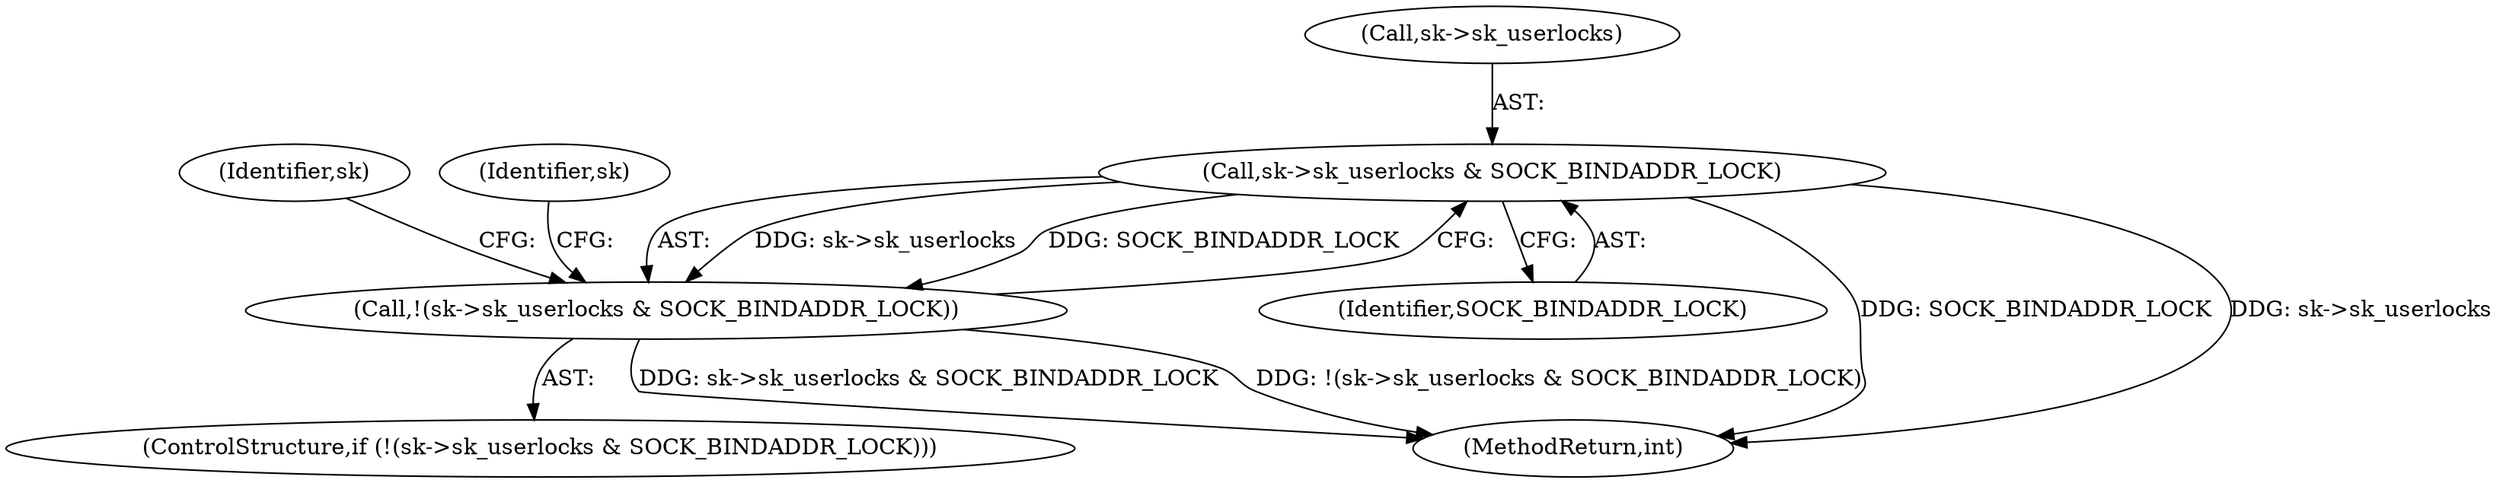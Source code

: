 digraph "0_linux_499350a5a6e7512d9ed369ed63a4244b6536f4f8@pointer" {
"1000221" [label="(Call,sk->sk_userlocks & SOCK_BINDADDR_LOCK)"];
"1000220" [label="(Call,!(sk->sk_userlocks & SOCK_BINDADDR_LOCK))"];
"1000227" [label="(Identifier,sk)"];
"1000225" [label="(Identifier,SOCK_BINDADDR_LOCK)"];
"1000230" [label="(Identifier,sk)"];
"1000222" [label="(Call,sk->sk_userlocks)"];
"1000221" [label="(Call,sk->sk_userlocks & SOCK_BINDADDR_LOCK)"];
"1000220" [label="(Call,!(sk->sk_userlocks & SOCK_BINDADDR_LOCK))"];
"1000219" [label="(ControlStructure,if (!(sk->sk_userlocks & SOCK_BINDADDR_LOCK)))"];
"1000346" [label="(MethodReturn,int)"];
"1000221" -> "1000220"  [label="AST: "];
"1000221" -> "1000225"  [label="CFG: "];
"1000222" -> "1000221"  [label="AST: "];
"1000225" -> "1000221"  [label="AST: "];
"1000220" -> "1000221"  [label="CFG: "];
"1000221" -> "1000346"  [label="DDG: SOCK_BINDADDR_LOCK"];
"1000221" -> "1000346"  [label="DDG: sk->sk_userlocks"];
"1000221" -> "1000220"  [label="DDG: sk->sk_userlocks"];
"1000221" -> "1000220"  [label="DDG: SOCK_BINDADDR_LOCK"];
"1000220" -> "1000219"  [label="AST: "];
"1000227" -> "1000220"  [label="CFG: "];
"1000230" -> "1000220"  [label="CFG: "];
"1000220" -> "1000346"  [label="DDG: sk->sk_userlocks & SOCK_BINDADDR_LOCK"];
"1000220" -> "1000346"  [label="DDG: !(sk->sk_userlocks & SOCK_BINDADDR_LOCK)"];
}
